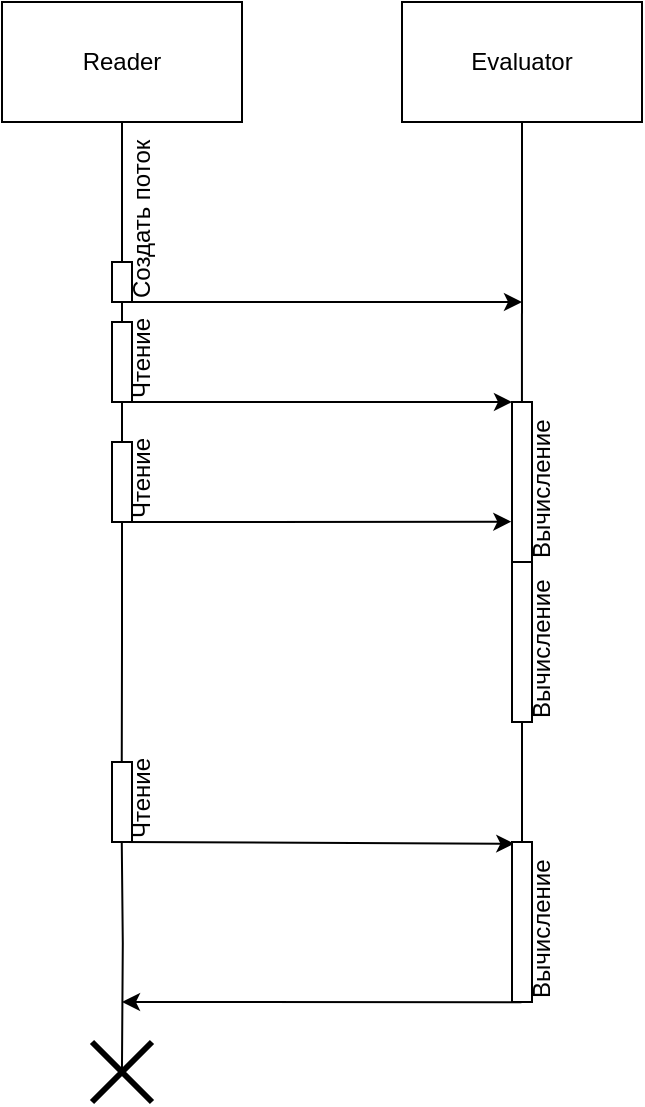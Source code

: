 <mxfile version="12.2.6" type="github" pages="1"><diagram id="gnatGnS-S45WlfF89BAx" name="Page-1"><mxGraphModel dx="1237" dy="690" grid="1" gridSize="10" guides="1" tooltips="1" connect="1" arrows="1" fold="1" page="1" pageScale="1" pageWidth="827" pageHeight="1169" math="0" shadow="0"><root><mxCell id="0"/><mxCell id="1" parent="0"/><mxCell id="jOHfiaGIMtpk8Ng3xNLe-75" style="edgeStyle=orthogonalEdgeStyle;rounded=0;orthogonalLoop=1;jettySize=auto;html=1;exitX=0.5;exitY=1;exitDx=0;exitDy=0;endArrow=none;endFill=0;entryX=0.499;entryY=0.496;entryDx=0;entryDy=0;entryPerimeter=0;" edge="1" parent="1" target="jOHfiaGIMtpk8Ng3xNLe-97"><mxGeometry relative="1" as="geometry"><mxPoint x="99.714" y="470.143" as="targetPoint"/><mxPoint x="99.882" y="440.059" as="sourcePoint"/></mxGeometry></mxCell><mxCell id="jOHfiaGIMtpk8Ng3xNLe-73" value="Reader" style="rounded=0;whiteSpace=wrap;html=1;" vertex="1" parent="1"><mxGeometry x="40" y="20" width="120" height="60" as="geometry"/></mxCell><mxCell id="jOHfiaGIMtpk8Ng3xNLe-80" style="edgeStyle=orthogonalEdgeStyle;rounded=0;orthogonalLoop=1;jettySize=auto;html=1;exitX=0.5;exitY=1;exitDx=0;exitDy=0;endArrow=classic;endFill=1;" edge="1" parent="1"><mxGeometry relative="1" as="geometry"><mxPoint x="100" y="520" as="targetPoint"/><mxPoint x="299.714" y="520.143" as="sourcePoint"/><Array as="points"><mxPoint x="100" y="520"/></Array></mxGeometry></mxCell><mxCell id="jOHfiaGIMtpk8Ng3xNLe-92" style="edgeStyle=orthogonalEdgeStyle;rounded=0;orthogonalLoop=1;jettySize=auto;html=1;exitX=0.5;exitY=1;exitDx=0;exitDy=0;entryX=0.498;entryY=-0.005;entryDx=0;entryDy=0;entryPerimeter=0;startArrow=none;startFill=0;endArrow=none;endFill=0;" edge="1" parent="1" source="jOHfiaGIMtpk8Ng3xNLe-74" target="jOHfiaGIMtpk8Ng3xNLe-106"><mxGeometry relative="1" as="geometry"><mxPoint x="300.429" y="219.429" as="targetPoint"/></mxGeometry></mxCell><mxCell id="jOHfiaGIMtpk8Ng3xNLe-74" value="Evaluator" style="rounded=0;whiteSpace=wrap;html=1;" vertex="1" parent="1"><mxGeometry x="240" y="20" width="120" height="60" as="geometry"/></mxCell><mxCell id="jOHfiaGIMtpk8Ng3xNLe-81" style="edgeStyle=orthogonalEdgeStyle;rounded=0;orthogonalLoop=1;jettySize=auto;html=1;endArrow=classic;endFill=1;" edge="1" parent="1" source="jOHfiaGIMtpk8Ng3xNLe-76"><mxGeometry relative="1" as="geometry"><mxPoint x="300" y="170" as="targetPoint"/><Array as="points"><mxPoint x="300" y="170"/></Array></mxGeometry></mxCell><mxCell id="jOHfiaGIMtpk8Ng3xNLe-96" value="" style="edgeStyle=orthogonalEdgeStyle;rounded=0;orthogonalLoop=1;jettySize=auto;html=1;startArrow=none;startFill=0;endArrow=none;endFill=0;" edge="1" parent="1" source="jOHfiaGIMtpk8Ng3xNLe-76"><mxGeometry relative="1" as="geometry"><mxPoint x="100.02" y="180" as="targetPoint"/></mxGeometry></mxCell><mxCell id="jOHfiaGIMtpk8Ng3xNLe-76" value="Создать поток" style="html=1;points=[];perimeter=orthogonalPerimeter;horizontal=0;verticalAlign=middle;labelPosition=right;verticalLabelPosition=middle;align=left;textDirection=ltr;" vertex="1" parent="1"><mxGeometry x="95" y="150" width="10" height="20" as="geometry"/></mxCell><mxCell id="jOHfiaGIMtpk8Ng3xNLe-79" style="edgeStyle=orthogonalEdgeStyle;rounded=0;orthogonalLoop=1;jettySize=auto;html=1;exitX=0.5;exitY=1;exitDx=0;exitDy=0;endArrow=none;endFill=0;" edge="1" parent="1" source="jOHfiaGIMtpk8Ng3xNLe-73" target="jOHfiaGIMtpk8Ng3xNLe-76"><mxGeometry relative="1" as="geometry"><mxPoint x="100" y="1020" as="targetPoint"/><mxPoint x="100" y="90" as="sourcePoint"/></mxGeometry></mxCell><mxCell id="jOHfiaGIMtpk8Ng3xNLe-93" style="edgeStyle=orthogonalEdgeStyle;rounded=0;orthogonalLoop=1;jettySize=auto;html=1;startArrow=none;startFill=0;endArrow=classic;endFill=1;" edge="1" parent="1"><mxGeometry relative="1" as="geometry"><mxPoint x="295" y="220" as="targetPoint"/><mxPoint x="100" y="220" as="sourcePoint"/><Array as="points"><mxPoint x="295" y="220"/></Array></mxGeometry></mxCell><mxCell id="jOHfiaGIMtpk8Ng3xNLe-101" style="edgeStyle=orthogonalEdgeStyle;rounded=0;orthogonalLoop=1;jettySize=auto;html=1;startArrow=none;startFill=0;endArrow=none;endFill=0;" edge="1" parent="1" source="jOHfiaGIMtpk8Ng3xNLe-84"><mxGeometry relative="1" as="geometry"><mxPoint x="100" y="300" as="targetPoint"/></mxGeometry></mxCell><mxCell id="jOHfiaGIMtpk8Ng3xNLe-108" style="edgeStyle=orthogonalEdgeStyle;rounded=0;orthogonalLoop=1;jettySize=auto;html=1;entryX=-0.035;entryY=0.748;entryDx=0;entryDy=0;entryPerimeter=0;startArrow=none;startFill=0;endArrow=classic;endFill=1;" edge="1" parent="1" source="jOHfiaGIMtpk8Ng3xNLe-84" target="jOHfiaGIMtpk8Ng3xNLe-106"><mxGeometry relative="1" as="geometry"><Array as="points"><mxPoint x="170" y="280"/><mxPoint x="170" y="280"/></Array></mxGeometry></mxCell><mxCell id="jOHfiaGIMtpk8Ng3xNLe-84" value="Чтение" style="html=1;points=[];perimeter=orthogonalPerimeter;horizontal=0;verticalAlign=middle;labelPosition=right;verticalLabelPosition=middle;align=left;" vertex="1" parent="1"><mxGeometry x="95" y="240" width="10" height="40" as="geometry"/></mxCell><mxCell id="jOHfiaGIMtpk8Ng3xNLe-98" style="edgeStyle=orthogonalEdgeStyle;rounded=0;orthogonalLoop=1;jettySize=auto;html=1;entryX=0.114;entryY=0.011;entryDx=0;entryDy=0;entryPerimeter=0;startArrow=none;startFill=0;endArrow=classic;endFill=1;" edge="1" parent="1"><mxGeometry relative="1" as="geometry"><mxPoint x="99.882" y="440" as="sourcePoint"/><mxPoint x="296.143" y="440.857" as="targetPoint"/><Array as="points"><mxPoint x="100" y="441"/></Array></mxGeometry></mxCell><mxCell id="jOHfiaGIMtpk8Ng3xNLe-110" style="edgeStyle=orthogonalEdgeStyle;rounded=0;orthogonalLoop=1;jettySize=auto;html=1;entryX=0.5;entryY=-0.005;entryDx=0;entryDy=0;entryPerimeter=0;startArrow=none;startFill=0;endArrow=none;endFill=0;" edge="1" parent="1" source="jOHfiaGIMtpk8Ng3xNLe-88" target="jOHfiaGIMtpk8Ng3xNLe-107"><mxGeometry relative="1" as="geometry"/></mxCell><mxCell id="jOHfiaGIMtpk8Ng3xNLe-88" value="Вычисление" style="html=1;points=[];perimeter=orthogonalPerimeter;verticalAlign=middle;horizontal=0;labelPosition=right;verticalLabelPosition=middle;align=left;" vertex="1" parent="1"><mxGeometry x="295" y="300" width="10" height="80" as="geometry"/></mxCell><mxCell id="jOHfiaGIMtpk8Ng3xNLe-97" value="" style="shape=umlDestroy;whiteSpace=wrap;html=1;strokeWidth=3;" vertex="1" parent="1"><mxGeometry x="85" y="540" width="30" height="30" as="geometry"/></mxCell><mxCell id="jOHfiaGIMtpk8Ng3xNLe-100" style="edgeStyle=orthogonalEdgeStyle;rounded=0;orthogonalLoop=1;jettySize=auto;html=1;entryX=0.5;entryY=0;entryDx=0;entryDy=0;entryPerimeter=0;startArrow=none;startFill=0;endArrow=none;endFill=0;" edge="1" parent="1" source="jOHfiaGIMtpk8Ng3xNLe-99" target="jOHfiaGIMtpk8Ng3xNLe-84"><mxGeometry relative="1" as="geometry"/></mxCell><mxCell id="jOHfiaGIMtpk8Ng3xNLe-99" value="Чтение" style="html=1;points=[];perimeter=orthogonalPerimeter;horizontal=0;verticalAlign=middle;labelPosition=right;verticalLabelPosition=middle;align=left;" vertex="1" parent="1"><mxGeometry x="95" y="180" width="10" height="40" as="geometry"/></mxCell><mxCell id="jOHfiaGIMtpk8Ng3xNLe-104" style="edgeStyle=orthogonalEdgeStyle;rounded=0;orthogonalLoop=1;jettySize=auto;html=1;startArrow=none;startFill=0;endArrow=none;endFill=0;entryX=0.502;entryY=-0.002;entryDx=0;entryDy=0;entryPerimeter=0;" edge="1" parent="1" source="jOHfiaGIMtpk8Ng3xNLe-84"><mxGeometry relative="1" as="geometry"><mxPoint x="99.882" y="400.059" as="targetPoint"/></mxGeometry></mxCell><mxCell id="jOHfiaGIMtpk8Ng3xNLe-106" value="Вычисление" style="html=1;points=[];perimeter=orthogonalPerimeter;verticalAlign=middle;horizontal=0;labelPosition=right;verticalLabelPosition=middle;align=left;" vertex="1" parent="1"><mxGeometry x="295" y="220" width="10" height="80" as="geometry"/></mxCell><mxCell id="jOHfiaGIMtpk8Ng3xNLe-107" value="Вычисление" style="html=1;points=[];perimeter=orthogonalPerimeter;verticalAlign=middle;horizontal=0;labelPosition=right;verticalLabelPosition=middle;align=left;" vertex="1" parent="1"><mxGeometry x="295" y="440" width="10" height="80" as="geometry"/></mxCell><mxCell id="jOHfiaGIMtpk8Ng3xNLe-109" value="Чтение" style="html=1;points=[];perimeter=orthogonalPerimeter;horizontal=0;verticalAlign=middle;labelPosition=right;verticalLabelPosition=middle;align=left;" vertex="1" parent="1"><mxGeometry x="95" y="400" width="10" height="40" as="geometry"/></mxCell></root></mxGraphModel></diagram></mxfile>